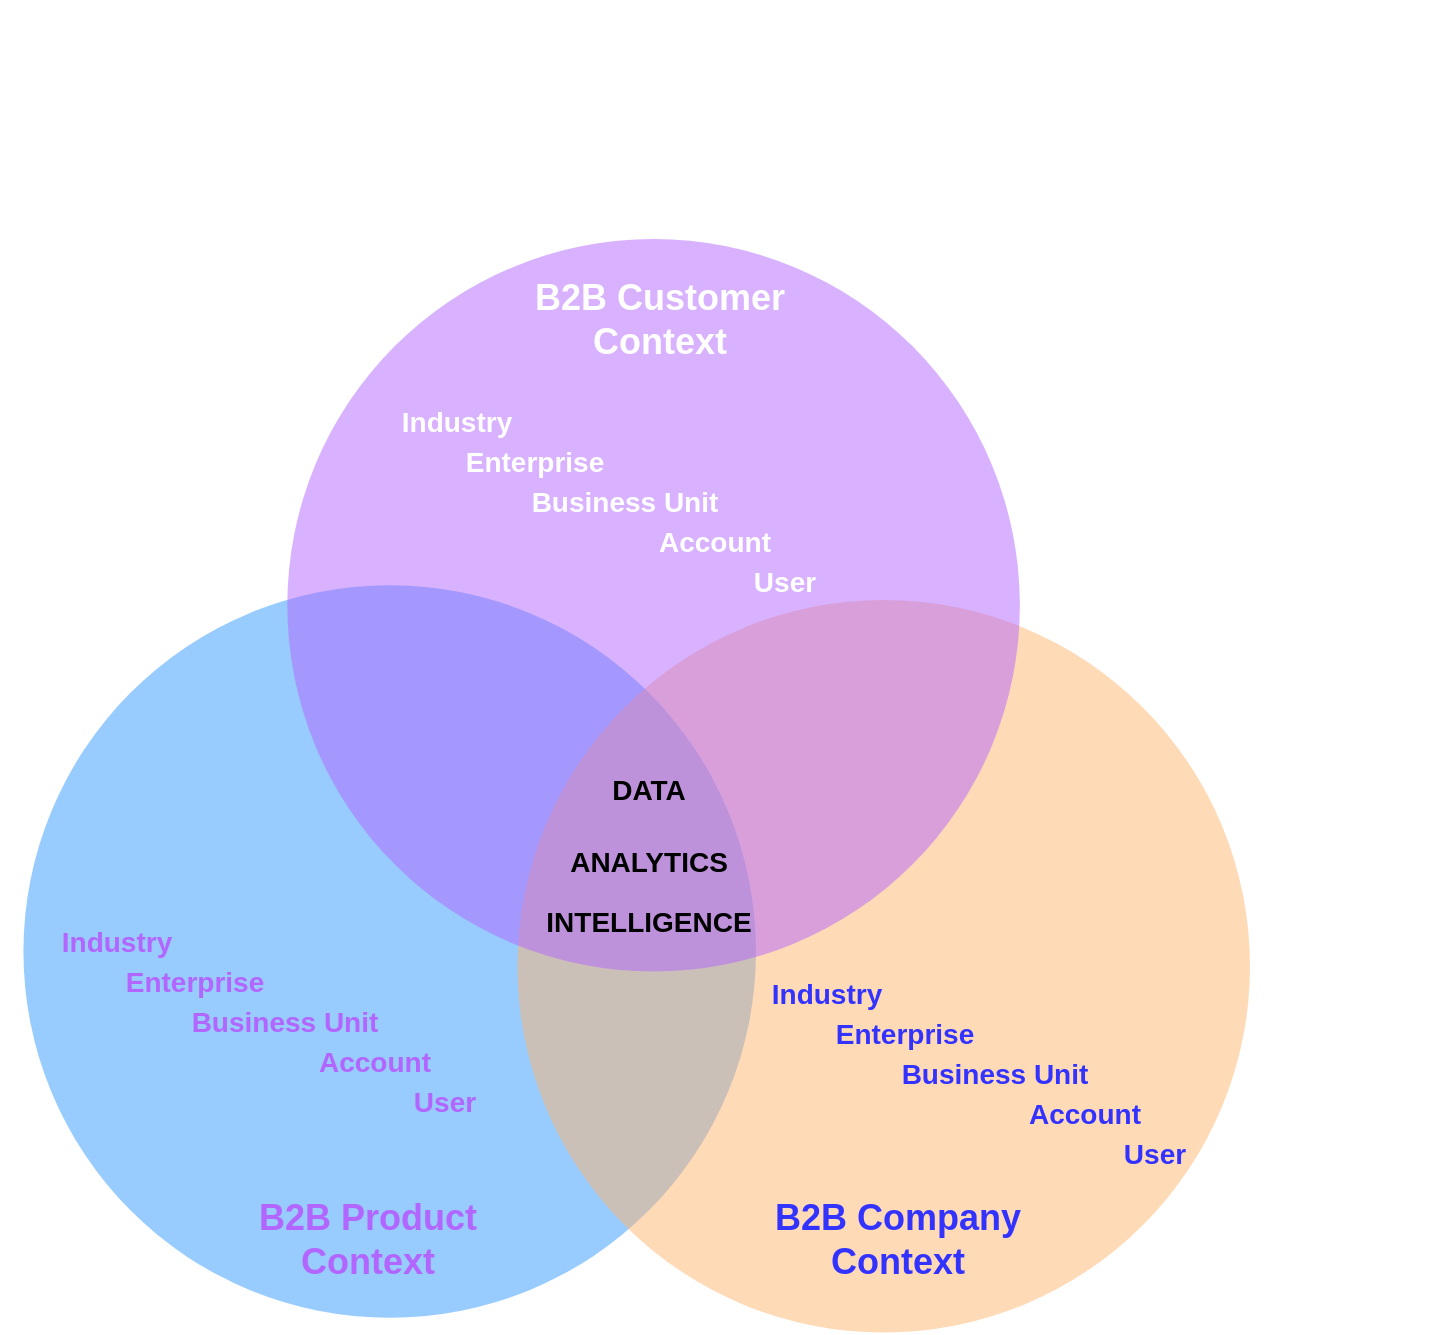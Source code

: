 <mxfile version="13.0.3" type="device"><diagram id="3228e29e-7158-1315-38df-8450db1d8a1d" name="Page-1"><mxGraphModel dx="852" dy="534" grid="1" gridSize="10" guides="1" tooltips="1" connect="1" arrows="1" fold="1" page="1" pageScale="1" pageWidth="1169" pageHeight="827" background="#ffffff" math="0" shadow="0"><root><mxCell id="0"/><mxCell id="1" parent="0"/><mxCell id="21658" value="" style="group" parent="1" vertex="1" connectable="0"><mxGeometry x="353.5" y="30" width="591" height="658.934" as="geometry"/></mxCell><mxCell id="21662" value="" style="ellipse;whiteSpace=wrap;html=1;aspect=fixed;rounded=1;shadow=0;glass=0;labelBackgroundColor=#FFFFFF;strokeColor=none;strokeWidth=2;fillColor=#3399FF;gradientColor=none;fontFamily=Helvetica;fontSize=25;fontColor=#2F5B7C;align=left;opacity=50;" parent="21658" vertex="1"><mxGeometry x="-115.79" y="292.648" width="366.286" height="366.286" as="geometry"/></mxCell><mxCell id="21660" value="" style="ellipse;whiteSpace=wrap;html=1;aspect=fixed;rounded=1;shadow=0;glass=0;labelBackgroundColor=#FFFFFF;strokeColor=none;strokeWidth=2;fillColor=#FFB570;gradientColor=none;fontFamily=Helvetica;fontSize=25;fontColor=#2F5B7C;align=left;opacity=50;" parent="21658" vertex="1"><mxGeometry x="131.214" y="299.998" width="366.286" height="366.286" as="geometry"/></mxCell><mxCell id="21661" value="" style="ellipse;whiteSpace=wrap;html=1;aspect=fixed;rounded=1;shadow=0;glass=0;labelBackgroundColor=#FFFFFF;strokeColor=none;strokeWidth=2;fillColor=#B266FF;gradientColor=none;fontFamily=Helvetica;fontSize=25;fontColor=#2F5B7C;align=left;opacity=50;" parent="21658" vertex="1"><mxGeometry x="16.146" y="119.5" width="366.286" height="366.286" as="geometry"/></mxCell><mxCell id="21668" value="&lt;font color=&quot;#ffffff&quot; size=&quot;1&quot;&gt;&lt;b style=&quot;font-size: 18px&quot;&gt;B2B Customer Context&lt;/b&gt;&lt;/font&gt;" style="text;html=1;strokeColor=none;fillColor=none;align=center;verticalAlign=middle;whiteSpace=wrap;rounded=0;shadow=1;labelBackgroundColor=none;fontSize=18;fontColor=#23445D;" parent="21658" vertex="1"><mxGeometry x="112" y="150" width="180" height="20" as="geometry"/></mxCell><mxCell id="A4r_OhVFYvL_9iyv4Mz_-21690" value="&lt;font color=&quot;#3333ff&quot; size=&quot;1&quot;&gt;&lt;b style=&quot;font-size: 18px&quot;&gt;B2B Company Context&lt;/b&gt;&lt;/font&gt;" style="text;html=1;strokeColor=none;fillColor=none;align=center;verticalAlign=middle;whiteSpace=wrap;rounded=0;shadow=1;labelBackgroundColor=none;fontSize=18;fontColor=#23445D;" vertex="1" parent="21658"><mxGeometry x="231.5" y="610" width="180" height="20" as="geometry"/></mxCell><mxCell id="A4r_OhVFYvL_9iyv4Mz_-21692" value="&lt;font color=&quot;#ffffff&quot;&gt;&lt;span style=&quot;font-size: 14px&quot;&gt;&lt;b&gt;Enterprise&lt;/b&gt;&lt;/span&gt;&lt;/font&gt;" style="text;html=1;strokeColor=none;fillColor=none;align=center;verticalAlign=middle;whiteSpace=wrap;rounded=0;shadow=1;labelBackgroundColor=none;fontSize=18;fontColor=#23445D;" vertex="1" parent="21658"><mxGeometry x="85.25" y="220" width="108.5" height="20" as="geometry"/></mxCell><mxCell id="A4r_OhVFYvL_9iyv4Mz_-21693" value="&lt;font color=&quot;#ffffff&quot;&gt;&lt;span style=&quot;font-size: 14px&quot;&gt;&lt;b&gt;Business Unit&lt;/b&gt;&lt;/span&gt;&lt;/font&gt;" style="text;html=1;strokeColor=none;fillColor=none;align=center;verticalAlign=middle;whiteSpace=wrap;rounded=0;shadow=1;labelBackgroundColor=none;fontSize=18;fontColor=#23445D;" vertex="1" parent="21658"><mxGeometry x="130.25" y="240" width="108.5" height="20" as="geometry"/></mxCell><mxCell id="A4r_OhVFYvL_9iyv4Mz_-21694" value="&lt;font color=&quot;#ffffff&quot;&gt;&lt;span style=&quot;font-size: 14px&quot;&gt;&lt;b&gt;Account&lt;/b&gt;&lt;/span&gt;&lt;/font&gt;" style="text;html=1;strokeColor=none;fillColor=none;align=center;verticalAlign=middle;whiteSpace=wrap;rounded=0;shadow=1;labelBackgroundColor=none;fontSize=18;fontColor=#23445D;" vertex="1" parent="21658"><mxGeometry x="175.75" y="260" width="108.5" height="20" as="geometry"/></mxCell><mxCell id="A4r_OhVFYvL_9iyv4Mz_-21695" value="&lt;font color=&quot;#ffffff&quot;&gt;&lt;span style=&quot;font-size: 14px&quot;&gt;&lt;b&gt;User&lt;/b&gt;&lt;/span&gt;&lt;/font&gt;" style="text;html=1;strokeColor=none;fillColor=none;align=center;verticalAlign=middle;whiteSpace=wrap;rounded=0;shadow=1;labelBackgroundColor=none;fontSize=18;fontColor=#23445D;" vertex="1" parent="21658"><mxGeometry x="210.25" y="280" width="108.5" height="20" as="geometry"/></mxCell><mxCell id="A4r_OhVFYvL_9iyv4Mz_-21712" value="&lt;font color=&quot;#ffffff&quot;&gt;&lt;span style=&quot;font-size: 14px&quot;&gt;&lt;b&gt;Industry&lt;/b&gt;&lt;/span&gt;&lt;/font&gt;" style="text;html=1;strokeColor=none;fillColor=none;align=center;verticalAlign=middle;whiteSpace=wrap;rounded=0;shadow=1;labelBackgroundColor=none;fontSize=18;fontColor=#23445D;" vertex="1" parent="21658"><mxGeometry x="46.5" y="200" width="108.5" height="20" as="geometry"/></mxCell><mxCell id="A4r_OhVFYvL_9iyv4Mz_-21718" value="&lt;font&gt;&lt;span style=&quot;font-size: 14px&quot;&gt;&lt;b&gt;Enterprise&lt;/b&gt;&lt;/span&gt;&lt;/font&gt;" style="text;html=1;strokeColor=none;fillColor=none;align=center;verticalAlign=middle;whiteSpace=wrap;rounded=0;shadow=1;labelBackgroundColor=none;fontSize=18;fontColor=#3333FF;" vertex="1" parent="21658"><mxGeometry x="270.25" y="505.79" width="108.5" height="20" as="geometry"/></mxCell><mxCell id="A4r_OhVFYvL_9iyv4Mz_-21719" value="&lt;font&gt;&lt;span style=&quot;font-size: 14px&quot;&gt;&lt;b&gt;Business Unit&lt;/b&gt;&lt;/span&gt;&lt;/font&gt;" style="text;html=1;strokeColor=none;fillColor=none;align=center;verticalAlign=middle;whiteSpace=wrap;rounded=0;shadow=1;labelBackgroundColor=none;fontSize=18;fontColor=#3333FF;" vertex="1" parent="21658"><mxGeometry x="315.25" y="525.79" width="108.5" height="20" as="geometry"/></mxCell><mxCell id="A4r_OhVFYvL_9iyv4Mz_-21720" value="&lt;font&gt;&lt;span style=&quot;font-size: 14px&quot;&gt;&lt;b&gt;Account&lt;/b&gt;&lt;/span&gt;&lt;/font&gt;" style="text;html=1;strokeColor=none;fillColor=none;align=center;verticalAlign=middle;whiteSpace=wrap;rounded=0;shadow=1;labelBackgroundColor=none;fontSize=18;fontColor=#3333FF;" vertex="1" parent="21658"><mxGeometry x="360.75" y="545.79" width="108.5" height="20" as="geometry"/></mxCell><mxCell id="A4r_OhVFYvL_9iyv4Mz_-21721" value="&lt;font&gt;&lt;span style=&quot;font-size: 14px&quot;&gt;&lt;b&gt;User&lt;/b&gt;&lt;/span&gt;&lt;/font&gt;" style="text;html=1;strokeColor=none;fillColor=none;align=center;verticalAlign=middle;whiteSpace=wrap;rounded=0;shadow=1;labelBackgroundColor=none;fontSize=18;fontColor=#3333FF;" vertex="1" parent="21658"><mxGeometry x="395.25" y="565.79" width="108.5" height="20" as="geometry"/></mxCell><mxCell id="A4r_OhVFYvL_9iyv4Mz_-21722" value="&lt;font&gt;&lt;span style=&quot;font-size: 14px&quot;&gt;&lt;b&gt;Industry&lt;/b&gt;&lt;/span&gt;&lt;/font&gt;" style="text;html=1;strokeColor=none;fillColor=none;align=center;verticalAlign=middle;whiteSpace=wrap;rounded=0;shadow=1;labelBackgroundColor=none;fontSize=18;fontColor=#3333FF;" vertex="1" parent="21658"><mxGeometry x="231.5" y="485.79" width="108.5" height="20" as="geometry"/></mxCell><mxCell id="A4r_OhVFYvL_9iyv4Mz_-21739" value="&lt;font&gt;&lt;span style=&quot;font-size: 14px&quot;&gt;&lt;b&gt;DATA&lt;/b&gt;&lt;/span&gt;&lt;/font&gt;" style="text;html=1;strokeColor=none;fillColor=none;align=center;verticalAlign=middle;whiteSpace=wrap;rounded=0;shadow=1;labelBackgroundColor=none;fontSize=18;fontColor=#000000;" vertex="1" parent="21658"><mxGeometry x="142" y="383.5" width="108.5" height="20" as="geometry"/></mxCell><mxCell id="A4r_OhVFYvL_9iyv4Mz_-21740" value="&lt;span style=&quot;font-size: 14px&quot;&gt;&lt;b&gt;ANALYTICS&lt;/b&gt;&lt;/span&gt;" style="text;html=1;strokeColor=none;fillColor=none;align=center;verticalAlign=middle;whiteSpace=wrap;rounded=0;shadow=1;labelBackgroundColor=none;fontSize=18;fontColor=#000000;" vertex="1" parent="21658"><mxGeometry x="142" y="420" width="108.5" height="20" as="geometry"/></mxCell><mxCell id="A4r_OhVFYvL_9iyv4Mz_-21741" value="&lt;span style=&quot;font-size: 14px&quot;&gt;&lt;b&gt;INTELLIGENCE&lt;/b&gt;&lt;/span&gt;" style="text;html=1;strokeColor=none;fillColor=none;align=center;verticalAlign=middle;whiteSpace=wrap;rounded=0;shadow=1;labelBackgroundColor=none;fontSize=18;fontColor=#000000;" vertex="1" parent="21658"><mxGeometry x="142" y="450" width="108.5" height="20" as="geometry"/></mxCell><mxCell id="A4r_OhVFYvL_9iyv4Mz_-21696" value="&lt;font color=&quot;#b266ff&quot; size=&quot;1&quot;&gt;&lt;b style=&quot;font-size: 18px&quot;&gt;B2B Product Context&lt;/b&gt;&lt;/font&gt;" style="text;html=1;strokeColor=none;fillColor=none;align=center;verticalAlign=middle;whiteSpace=wrap;rounded=0;shadow=1;labelBackgroundColor=none;fontSize=18;fontColor=#23445D;" vertex="1" parent="1"><mxGeometry x="320" y="640" width="180" height="20" as="geometry"/></mxCell><mxCell id="A4r_OhVFYvL_9iyv4Mz_-21713" value="&lt;font&gt;&lt;span style=&quot;font-size: 14px&quot;&gt;&lt;b&gt;Enterprise&lt;/b&gt;&lt;/span&gt;&lt;/font&gt;" style="text;html=1;strokeColor=none;fillColor=none;align=center;verticalAlign=middle;whiteSpace=wrap;rounded=0;shadow=1;labelBackgroundColor=none;fontSize=18;fontColor=#B266FF;" vertex="1" parent="1"><mxGeometry x="268.75" y="510" width="108.5" height="20" as="geometry"/></mxCell><mxCell id="A4r_OhVFYvL_9iyv4Mz_-21714" value="&lt;font&gt;&lt;span style=&quot;font-size: 14px&quot;&gt;&lt;b&gt;Business Unit&lt;/b&gt;&lt;/span&gt;&lt;/font&gt;" style="text;html=1;strokeColor=none;fillColor=none;align=center;verticalAlign=middle;whiteSpace=wrap;rounded=0;shadow=1;labelBackgroundColor=none;fontSize=18;fontColor=#B266FF;" vertex="1" parent="1"><mxGeometry x="313.75" y="530" width="108.5" height="20" as="geometry"/></mxCell><mxCell id="A4r_OhVFYvL_9iyv4Mz_-21715" value="&lt;font&gt;&lt;span style=&quot;font-size: 14px&quot;&gt;&lt;b&gt;Account&lt;/b&gt;&lt;/span&gt;&lt;/font&gt;" style="text;html=1;strokeColor=none;fillColor=none;align=center;verticalAlign=middle;whiteSpace=wrap;rounded=0;shadow=1;labelBackgroundColor=none;fontSize=18;fontColor=#B266FF;" vertex="1" parent="1"><mxGeometry x="359.25" y="550" width="108.5" height="20" as="geometry"/></mxCell><mxCell id="A4r_OhVFYvL_9iyv4Mz_-21716" value="&lt;font&gt;&lt;span style=&quot;font-size: 14px&quot;&gt;&lt;b&gt;User&lt;/b&gt;&lt;/span&gt;&lt;/font&gt;" style="text;html=1;strokeColor=none;fillColor=none;align=center;verticalAlign=middle;whiteSpace=wrap;rounded=0;shadow=1;labelBackgroundColor=none;fontSize=18;fontColor=#B266FF;" vertex="1" parent="1"><mxGeometry x="393.75" y="570" width="108.5" height="20" as="geometry"/></mxCell><mxCell id="A4r_OhVFYvL_9iyv4Mz_-21717" value="&lt;font&gt;&lt;span style=&quot;font-size: 14px&quot;&gt;&lt;b&gt;Industry&lt;/b&gt;&lt;/span&gt;&lt;/font&gt;" style="text;html=1;strokeColor=none;fillColor=none;align=center;verticalAlign=middle;whiteSpace=wrap;rounded=0;shadow=1;labelBackgroundColor=none;fontSize=18;fontColor=#B266FF;" vertex="1" parent="1"><mxGeometry x="230" y="490" width="108.5" height="20" as="geometry"/></mxCell></root></mxGraphModel></diagram></mxfile>